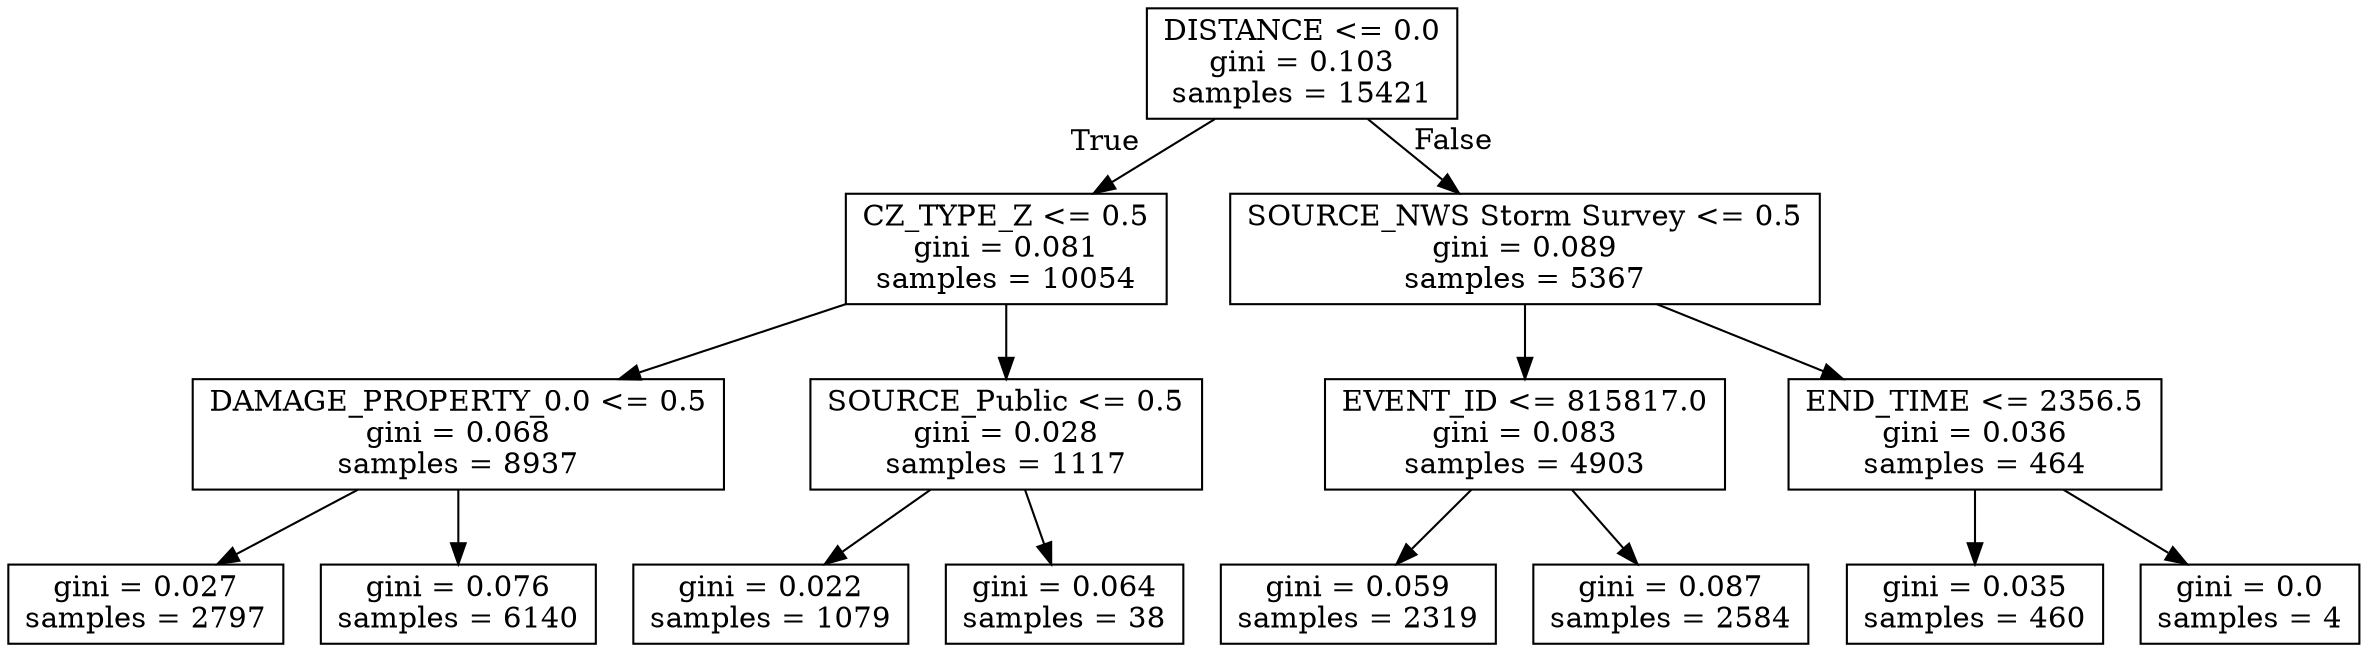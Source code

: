 digraph Tree {
node [shape=box] ;
0 [label="DISTANCE <= 0.0\ngini = 0.103\nsamples = 15421"] ;
1 [label="CZ_TYPE_Z <= 0.5\ngini = 0.081\nsamples = 10054"] ;
0 -> 1 [labeldistance=2.5, labelangle=45, headlabel="True"] ;
2 [label="DAMAGE_PROPERTY_0.0 <= 0.5\ngini = 0.068\nsamples = 8937"] ;
1 -> 2 ;
3 [label="gini = 0.027\nsamples = 2797"] ;
2 -> 3 ;
4 [label="gini = 0.076\nsamples = 6140"] ;
2 -> 4 ;
5 [label="SOURCE_Public <= 0.5\ngini = 0.028\nsamples = 1117"] ;
1 -> 5 ;
6 [label="gini = 0.022\nsamples = 1079"] ;
5 -> 6 ;
7 [label="gini = 0.064\nsamples = 38"] ;
5 -> 7 ;
8 [label="SOURCE_NWS Storm Survey <= 0.5\ngini = 0.089\nsamples = 5367"] ;
0 -> 8 [labeldistance=2.5, labelangle=-45, headlabel="False"] ;
9 [label="EVENT_ID <= 815817.0\ngini = 0.083\nsamples = 4903"] ;
8 -> 9 ;
10 [label="gini = 0.059\nsamples = 2319"] ;
9 -> 10 ;
11 [label="gini = 0.087\nsamples = 2584"] ;
9 -> 11 ;
12 [label="END_TIME <= 2356.5\ngini = 0.036\nsamples = 464"] ;
8 -> 12 ;
13 [label="gini = 0.035\nsamples = 460"] ;
12 -> 13 ;
14 [label="gini = 0.0\nsamples = 4"] ;
12 -> 14 ;
}